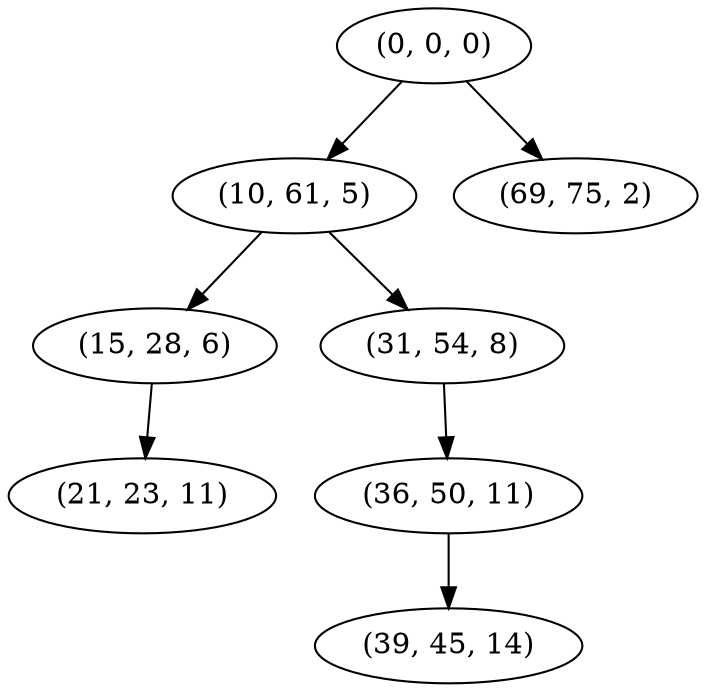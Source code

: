 digraph tree {
    "(0, 0, 0)";
    "(10, 61, 5)";
    "(15, 28, 6)";
    "(21, 23, 11)";
    "(31, 54, 8)";
    "(36, 50, 11)";
    "(39, 45, 14)";
    "(69, 75, 2)";
    "(0, 0, 0)" -> "(10, 61, 5)";
    "(0, 0, 0)" -> "(69, 75, 2)";
    "(10, 61, 5)" -> "(15, 28, 6)";
    "(10, 61, 5)" -> "(31, 54, 8)";
    "(15, 28, 6)" -> "(21, 23, 11)";
    "(31, 54, 8)" -> "(36, 50, 11)";
    "(36, 50, 11)" -> "(39, 45, 14)";
}
